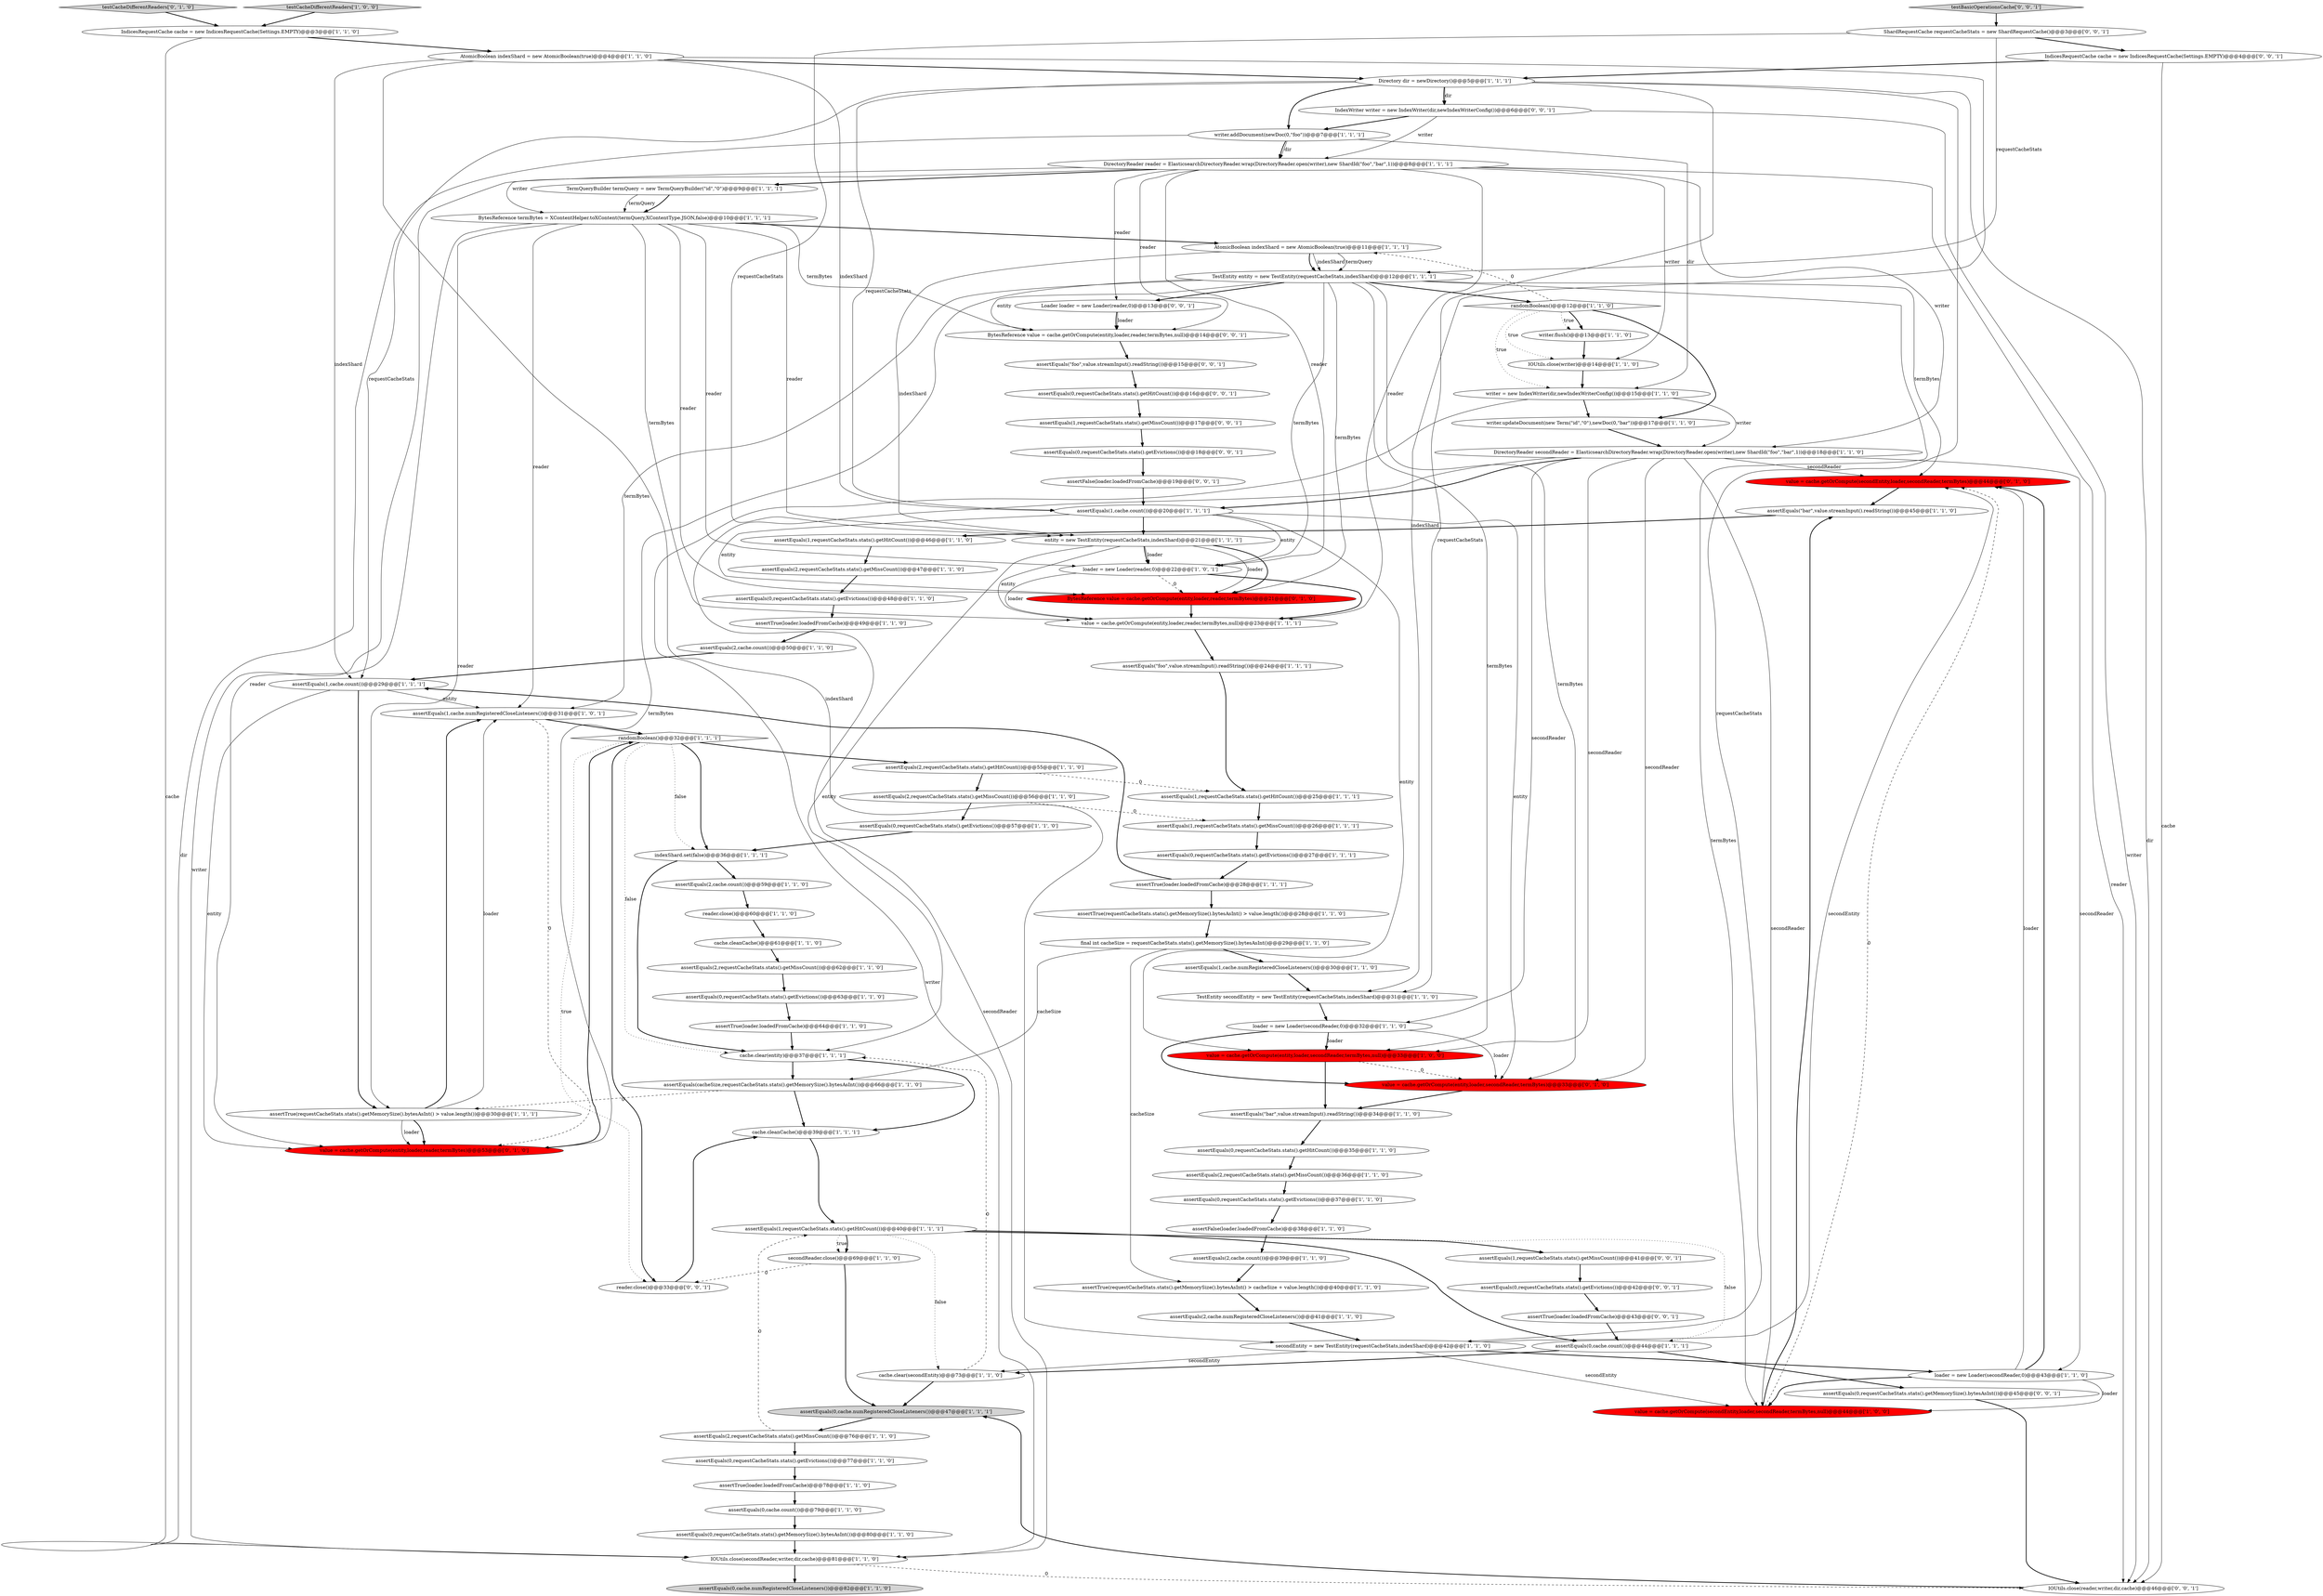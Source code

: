 digraph {
4 [style = filled, label = "DirectoryReader secondReader = ElasticsearchDirectoryReader.wrap(DirectoryReader.open(writer),new ShardId(\"foo\",\"bar\",1))@@@18@@@['1', '1', '0']", fillcolor = white, shape = ellipse image = "AAA0AAABBB1BBB"];
49 [style = filled, label = "BytesReference termBytes = XContentHelper.toXContent(termQuery,XContentType.JSON,false)@@@10@@@['1', '1', '1']", fillcolor = white, shape = ellipse image = "AAA0AAABBB1BBB"];
86 [style = filled, label = "assertEquals(0,requestCacheStats.stats().getHitCount())@@@16@@@['0', '0', '1']", fillcolor = white, shape = ellipse image = "AAA0AAABBB3BBB"];
91 [style = filled, label = "assertEquals(0,requestCacheStats.stats().getEvictions())@@@42@@@['0', '0', '1']", fillcolor = white, shape = ellipse image = "AAA0AAABBB3BBB"];
77 [style = filled, label = "value = cache.getOrCompute(secondEntity,loader,secondReader,termBytes)@@@44@@@['0', '1', '0']", fillcolor = red, shape = ellipse image = "AAA1AAABBB2BBB"];
19 [style = filled, label = "testCacheDifferentReaders['1', '0', '0']", fillcolor = lightgray, shape = diamond image = "AAA0AAABBB1BBB"];
11 [style = filled, label = "assertTrue(loader.loadedFromCache)@@@64@@@['1', '1', '0']", fillcolor = white, shape = ellipse image = "AAA0AAABBB1BBB"];
68 [style = filled, label = "assertEquals(1,cache.numRegisteredCloseListeners())@@@31@@@['1', '0', '1']", fillcolor = white, shape = ellipse image = "AAA0AAABBB1BBB"];
93 [style = filled, label = "IndicesRequestCache cache = new IndicesRequestCache(Settings.EMPTY)@@@4@@@['0', '0', '1']", fillcolor = white, shape = ellipse image = "AAA0AAABBB3BBB"];
31 [style = filled, label = "assertEquals(0,requestCacheStats.stats().getMemorySize().bytesAsInt())@@@80@@@['1', '1', '0']", fillcolor = white, shape = ellipse image = "AAA0AAABBB1BBB"];
42 [style = filled, label = "loader = new Loader(secondReader,0)@@@43@@@['1', '1', '0']", fillcolor = white, shape = ellipse image = "AAA0AAABBB1BBB"];
69 [style = filled, label = "Directory dir = newDirectory()@@@5@@@['1', '1', '1']", fillcolor = white, shape = ellipse image = "AAA0AAABBB1BBB"];
22 [style = filled, label = "assertEquals(\"foo\",value.streamInput().readString())@@@24@@@['1', '1', '1']", fillcolor = white, shape = ellipse image = "AAA0AAABBB1BBB"];
32 [style = filled, label = "writer.addDocument(newDoc(0,\"foo\"))@@@7@@@['1', '1', '1']", fillcolor = white, shape = ellipse image = "AAA0AAABBB1BBB"];
14 [style = filled, label = "secondEntity = new TestEntity(requestCacheStats,indexShard)@@@42@@@['1', '1', '0']", fillcolor = white, shape = ellipse image = "AAA0AAABBB1BBB"];
2 [style = filled, label = "AtomicBoolean indexShard = new AtomicBoolean(true)@@@11@@@['1', '1', '1']", fillcolor = white, shape = ellipse image = "AAA0AAABBB1BBB"];
13 [style = filled, label = "assertTrue(loader.loadedFromCache)@@@78@@@['1', '1', '0']", fillcolor = white, shape = ellipse image = "AAA0AAABBB1BBB"];
73 [style = filled, label = "assertEquals(0,requestCacheStats.stats().getEvictions())@@@48@@@['1', '1', '0']", fillcolor = white, shape = ellipse image = "AAA0AAABBB1BBB"];
25 [style = filled, label = "assertEquals(0,cache.count())@@@44@@@['1', '1', '1']", fillcolor = white, shape = ellipse image = "AAA0AAABBB1BBB"];
27 [style = filled, label = "assertEquals(0,requestCacheStats.stats().getEvictions())@@@27@@@['1', '1', '1']", fillcolor = white, shape = ellipse image = "AAA0AAABBB1BBB"];
83 [style = filled, label = "assertEquals(0,requestCacheStats.stats().getEvictions())@@@18@@@['0', '0', '1']", fillcolor = white, shape = ellipse image = "AAA0AAABBB3BBB"];
43 [style = filled, label = "assertTrue(loader.loadedFromCache)@@@49@@@['1', '1', '0']", fillcolor = white, shape = ellipse image = "AAA0AAABBB1BBB"];
63 [style = filled, label = "assertEquals(2,requestCacheStats.stats().getMissCount())@@@76@@@['1', '1', '0']", fillcolor = white, shape = ellipse image = "AAA0AAABBB1BBB"];
70 [style = filled, label = "assertEquals(cacheSize,requestCacheStats.stats().getMemorySize().bytesAsInt())@@@66@@@['1', '1', '0']", fillcolor = white, shape = ellipse image = "AAA0AAABBB1BBB"];
82 [style = filled, label = "assertTrue(loader.loadedFromCache)@@@43@@@['0', '0', '1']", fillcolor = white, shape = ellipse image = "AAA0AAABBB3BBB"];
92 [style = filled, label = "Loader loader = new Loader(reader,0)@@@13@@@['0', '0', '1']", fillcolor = white, shape = ellipse image = "AAA0AAABBB3BBB"];
36 [style = filled, label = "assertEquals(2,requestCacheStats.stats().getMissCount())@@@36@@@['1', '1', '0']", fillcolor = white, shape = ellipse image = "AAA0AAABBB1BBB"];
39 [style = filled, label = "assertEquals(0,requestCacheStats.stats().getEvictions())@@@37@@@['1', '1', '0']", fillcolor = white, shape = ellipse image = "AAA0AAABBB1BBB"];
56 [style = filled, label = "indexShard.set(false)@@@36@@@['1', '1', '1']", fillcolor = white, shape = ellipse image = "AAA0AAABBB1BBB"];
6 [style = filled, label = "TestEntity entity = new TestEntity(requestCacheStats,indexShard)@@@12@@@['1', '1', '1']", fillcolor = white, shape = ellipse image = "AAA0AAABBB1BBB"];
74 [style = filled, label = "IndicesRequestCache cache = new IndicesRequestCache(Settings.EMPTY)@@@3@@@['1', '1', '0']", fillcolor = white, shape = ellipse image = "AAA0AAABBB1BBB"];
59 [style = filled, label = "assertEquals(1,cache.numRegisteredCloseListeners())@@@30@@@['1', '1', '0']", fillcolor = white, shape = ellipse image = "AAA0AAABBB1BBB"];
64 [style = filled, label = "assertEquals(0,requestCacheStats.stats().getEvictions())@@@63@@@['1', '1', '0']", fillcolor = white, shape = ellipse image = "AAA0AAABBB1BBB"];
54 [style = filled, label = "assertEquals(1,requestCacheStats.stats().getMissCount())@@@26@@@['1', '1', '1']", fillcolor = white, shape = ellipse image = "AAA0AAABBB1BBB"];
33 [style = filled, label = "assertEquals(1,cache.count())@@@29@@@['1', '1', '1']", fillcolor = white, shape = ellipse image = "AAA0AAABBB1BBB"];
37 [style = filled, label = "DirectoryReader reader = ElasticsearchDirectoryReader.wrap(DirectoryReader.open(writer),new ShardId(\"foo\",\"bar\",1))@@@8@@@['1', '1', '1']", fillcolor = white, shape = ellipse image = "AAA0AAABBB1BBB"];
58 [style = filled, label = "entity = new TestEntity(requestCacheStats,indexShard)@@@21@@@['1', '1', '1']", fillcolor = white, shape = ellipse image = "AAA0AAABBB1BBB"];
40 [style = filled, label = "value = cache.getOrCompute(secondEntity,loader,secondReader,termBytes,null)@@@44@@@['1', '0', '0']", fillcolor = red, shape = ellipse image = "AAA1AAABBB1BBB"];
80 [style = filled, label = "value = cache.getOrCompute(entity,loader,secondReader,termBytes)@@@33@@@['0', '1', '0']", fillcolor = red, shape = ellipse image = "AAA1AAABBB2BBB"];
30 [style = filled, label = "cache.cleanCache()@@@61@@@['1', '1', '0']", fillcolor = white, shape = ellipse image = "AAA0AAABBB1BBB"];
48 [style = filled, label = "randomBoolean()@@@32@@@['1', '1', '1']", fillcolor = white, shape = diamond image = "AAA0AAABBB1BBB"];
28 [style = filled, label = "assertEquals(1,requestCacheStats.stats().getHitCount())@@@25@@@['1', '1', '1']", fillcolor = white, shape = ellipse image = "AAA0AAABBB1BBB"];
24 [style = filled, label = "writer.flush()@@@13@@@['1', '1', '0']", fillcolor = white, shape = ellipse image = "AAA0AAABBB1BBB"];
62 [style = filled, label = "writer.updateDocument(new Term(\"id\",\"0\"),newDoc(0,\"bar\"))@@@17@@@['1', '1', '0']", fillcolor = white, shape = ellipse image = "AAA0AAABBB1BBB"];
98 [style = filled, label = "assertEquals(1,requestCacheStats.stats().getMissCount())@@@41@@@['0', '0', '1']", fillcolor = white, shape = ellipse image = "AAA0AAABBB3BBB"];
55 [style = filled, label = "assertEquals(2,requestCacheStats.stats().getMissCount())@@@56@@@['1', '1', '0']", fillcolor = white, shape = ellipse image = "AAA0AAABBB1BBB"];
72 [style = filled, label = "assertEquals(0,cache.numRegisteredCloseListeners())@@@47@@@['1', '1', '1']", fillcolor = lightgray, shape = ellipse image = "AAA0AAABBB1BBB"];
0 [style = filled, label = "assertEquals(0,requestCacheStats.stats().getHitCount())@@@35@@@['1', '1', '0']", fillcolor = white, shape = ellipse image = "AAA0AAABBB1BBB"];
81 [style = filled, label = "testCacheDifferentReaders['0', '1', '0']", fillcolor = lightgray, shape = diamond image = "AAA0AAABBB2BBB"];
35 [style = filled, label = "assertEquals(2,cache.count())@@@59@@@['1', '1', '0']", fillcolor = white, shape = ellipse image = "AAA0AAABBB1BBB"];
15 [style = filled, label = "cache.clear(secondEntity)@@@73@@@['1', '1', '0']", fillcolor = white, shape = ellipse image = "AAA0AAABBB1BBB"];
5 [style = filled, label = "assertEquals(1,cache.count())@@@20@@@['1', '1', '1']", fillcolor = white, shape = ellipse image = "AAA0AAABBB1BBB"];
38 [style = filled, label = "assertEquals(0,cache.count())@@@79@@@['1', '1', '0']", fillcolor = white, shape = ellipse image = "AAA0AAABBB1BBB"];
7 [style = filled, label = "assertTrue(loader.loadedFromCache)@@@28@@@['1', '1', '1']", fillcolor = white, shape = ellipse image = "AAA0AAABBB1BBB"];
17 [style = filled, label = "loader = new Loader(reader,0)@@@22@@@['1', '0', '1']", fillcolor = white, shape = ellipse image = "AAA0AAABBB1BBB"];
23 [style = filled, label = "TermQueryBuilder termQuery = new TermQueryBuilder(\"id\",\"0\")@@@9@@@['1', '1', '1']", fillcolor = white, shape = ellipse image = "AAA0AAABBB1BBB"];
44 [style = filled, label = "secondReader.close()@@@69@@@['1', '1', '0']", fillcolor = white, shape = ellipse image = "AAA0AAABBB1BBB"];
1 [style = filled, label = "assertEquals(2,requestCacheStats.stats().getMissCount())@@@62@@@['1', '1', '0']", fillcolor = white, shape = ellipse image = "AAA0AAABBB1BBB"];
76 [style = filled, label = "cache.cleanCache()@@@39@@@['1', '1', '1']", fillcolor = white, shape = ellipse image = "AAA0AAABBB1BBB"];
20 [style = filled, label = "AtomicBoolean indexShard = new AtomicBoolean(true)@@@4@@@['1', '1', '0']", fillcolor = white, shape = ellipse image = "AAA0AAABBB1BBB"];
34 [style = filled, label = "randomBoolean()@@@12@@@['1', '1', '0']", fillcolor = white, shape = diamond image = "AAA0AAABBB1BBB"];
50 [style = filled, label = "value = cache.getOrCompute(entity,loader,secondReader,termBytes,null)@@@33@@@['1', '0', '0']", fillcolor = red, shape = ellipse image = "AAA1AAABBB1BBB"];
46 [style = filled, label = "assertTrue(requestCacheStats.stats().getMemorySize().bytesAsInt() > cacheSize + value.length())@@@40@@@['1', '1', '0']", fillcolor = white, shape = ellipse image = "AAA0AAABBB1BBB"];
51 [style = filled, label = "assertEquals(0,requestCacheStats.stats().getEvictions())@@@77@@@['1', '1', '0']", fillcolor = white, shape = ellipse image = "AAA0AAABBB1BBB"];
95 [style = filled, label = "IOUtils.close(reader,writer,dir,cache)@@@46@@@['0', '0', '1']", fillcolor = white, shape = ellipse image = "AAA0AAABBB3BBB"];
61 [style = filled, label = "assertEquals(2,requestCacheStats.stats().getMissCount())@@@47@@@['1', '1', '0']", fillcolor = white, shape = ellipse image = "AAA0AAABBB1BBB"];
94 [style = filled, label = "BytesReference value = cache.getOrCompute(entity,loader,reader,termBytes,null)@@@14@@@['0', '0', '1']", fillcolor = white, shape = ellipse image = "AAA0AAABBB3BBB"];
60 [style = filled, label = "IOUtils.close(secondReader,writer,dir,cache)@@@81@@@['1', '1', '0']", fillcolor = white, shape = ellipse image = "AAA0AAABBB1BBB"];
75 [style = filled, label = "assertEquals(\"bar\",value.streamInput().readString())@@@34@@@['1', '1', '0']", fillcolor = white, shape = ellipse image = "AAA0AAABBB1BBB"];
12 [style = filled, label = "assertEquals(0,requestCacheStats.stats().getEvictions())@@@57@@@['1', '1', '0']", fillcolor = white, shape = ellipse image = "AAA0AAABBB1BBB"];
88 [style = filled, label = "reader.close()@@@33@@@['0', '0', '1']", fillcolor = white, shape = ellipse image = "AAA0AAABBB3BBB"];
16 [style = filled, label = "IOUtils.close(writer)@@@14@@@['1', '1', '0']", fillcolor = white, shape = ellipse image = "AAA0AAABBB1BBB"];
87 [style = filled, label = "testBasicOperationsCache['0', '0', '1']", fillcolor = lightgray, shape = diamond image = "AAA0AAABBB3BBB"];
84 [style = filled, label = "ShardRequestCache requestCacheStats = new ShardRequestCache()@@@3@@@['0', '0', '1']", fillcolor = white, shape = ellipse image = "AAA0AAABBB3BBB"];
9 [style = filled, label = "value = cache.getOrCompute(entity,loader,reader,termBytes,null)@@@23@@@['1', '1', '1']", fillcolor = white, shape = ellipse image = "AAA0AAABBB1BBB"];
65 [style = filled, label = "loader = new Loader(secondReader,0)@@@32@@@['1', '1', '0']", fillcolor = white, shape = ellipse image = "AAA0AAABBB1BBB"];
47 [style = filled, label = "assertEquals(2,cache.count())@@@50@@@['1', '1', '0']", fillcolor = white, shape = ellipse image = "AAA0AAABBB1BBB"];
67 [style = filled, label = "assertEquals(2,cache.count())@@@39@@@['1', '1', '0']", fillcolor = white, shape = ellipse image = "AAA0AAABBB1BBB"];
45 [style = filled, label = "assertTrue(requestCacheStats.stats().getMemorySize().bytesAsInt() > value.length())@@@30@@@['1', '1', '1']", fillcolor = white, shape = ellipse image = "AAA0AAABBB1BBB"];
85 [style = filled, label = "assertEquals(\"foo\",value.streamInput().readString())@@@15@@@['0', '0', '1']", fillcolor = white, shape = ellipse image = "AAA0AAABBB3BBB"];
52 [style = filled, label = "assertEquals(0,cache.numRegisteredCloseListeners())@@@82@@@['1', '1', '0']", fillcolor = lightgray, shape = ellipse image = "AAA0AAABBB1BBB"];
41 [style = filled, label = "assertEquals(1,requestCacheStats.stats().getHitCount())@@@40@@@['1', '1', '1']", fillcolor = white, shape = ellipse image = "AAA0AAABBB1BBB"];
79 [style = filled, label = "value = cache.getOrCompute(entity,loader,reader,termBytes)@@@53@@@['0', '1', '0']", fillcolor = red, shape = ellipse image = "AAA1AAABBB2BBB"];
26 [style = filled, label = "assertEquals(\"bar\",value.streamInput().readString())@@@45@@@['1', '1', '0']", fillcolor = white, shape = ellipse image = "AAA0AAABBB1BBB"];
90 [style = filled, label = "assertFalse(loader.loadedFromCache)@@@19@@@['0', '0', '1']", fillcolor = white, shape = ellipse image = "AAA0AAABBB3BBB"];
29 [style = filled, label = "reader.close()@@@60@@@['1', '1', '0']", fillcolor = white, shape = ellipse image = "AAA0AAABBB1BBB"];
53 [style = filled, label = "final int cacheSize = requestCacheStats.stats().getMemorySize().bytesAsInt()@@@29@@@['1', '1', '0']", fillcolor = white, shape = ellipse image = "AAA0AAABBB1BBB"];
10 [style = filled, label = "writer = new IndexWriter(dir,newIndexWriterConfig())@@@15@@@['1', '1', '0']", fillcolor = white, shape = ellipse image = "AAA0AAABBB1BBB"];
78 [style = filled, label = "BytesReference value = cache.getOrCompute(entity,loader,reader,termBytes)@@@21@@@['0', '1', '0']", fillcolor = red, shape = ellipse image = "AAA1AAABBB2BBB"];
18 [style = filled, label = "cache.clear(entity)@@@37@@@['1', '1', '1']", fillcolor = white, shape = ellipse image = "AAA0AAABBB1BBB"];
96 [style = filled, label = "assertEquals(0,requestCacheStats.stats().getMemorySize().bytesAsInt())@@@45@@@['0', '0', '1']", fillcolor = white, shape = ellipse image = "AAA0AAABBB3BBB"];
89 [style = filled, label = "IndexWriter writer = new IndexWriter(dir,newIndexWriterConfig())@@@6@@@['0', '0', '1']", fillcolor = white, shape = ellipse image = "AAA0AAABBB3BBB"];
57 [style = filled, label = "assertEquals(2,requestCacheStats.stats().getHitCount())@@@55@@@['1', '1', '0']", fillcolor = white, shape = ellipse image = "AAA0AAABBB1BBB"];
8 [style = filled, label = "assertTrue(requestCacheStats.stats().getMemorySize().bytesAsInt() > value.length())@@@28@@@['1', '1', '0']", fillcolor = white, shape = ellipse image = "AAA0AAABBB1BBB"];
21 [style = filled, label = "assertEquals(1,requestCacheStats.stats().getHitCount())@@@46@@@['1', '1', '0']", fillcolor = white, shape = ellipse image = "AAA0AAABBB1BBB"];
3 [style = filled, label = "TestEntity secondEntity = new TestEntity(requestCacheStats,indexShard)@@@31@@@['1', '1', '0']", fillcolor = white, shape = ellipse image = "AAA0AAABBB1BBB"];
97 [style = filled, label = "assertEquals(1,requestCacheStats.stats().getMissCount())@@@17@@@['0', '0', '1']", fillcolor = white, shape = ellipse image = "AAA0AAABBB3BBB"];
66 [style = filled, label = "assertFalse(loader.loadedFromCache)@@@38@@@['1', '1', '0']", fillcolor = white, shape = ellipse image = "AAA0AAABBB1BBB"];
71 [style = filled, label = "assertEquals(2,cache.numRegisteredCloseListeners())@@@41@@@['1', '1', '0']", fillcolor = white, shape = ellipse image = "AAA0AAABBB1BBB"];
78->9 [style = bold, label=""];
49->68 [style = solid, label="reader"];
54->27 [style = bold, label=""];
5->80 [style = solid, label="entity"];
32->37 [style = bold, label=""];
37->4 [style = solid, label="writer"];
84->6 [style = solid, label="requestCacheStats"];
29->30 [style = bold, label=""];
2->6 [style = bold, label=""];
82->25 [style = bold, label=""];
69->89 [style = bold, label=""];
17->9 [style = bold, label=""];
6->78 [style = solid, label="termBytes"];
65->80 [style = bold, label=""];
4->42 [style = solid, label="secondReader"];
93->69 [style = bold, label=""];
53->70 [style = solid, label="cacheSize"];
49->79 [style = solid, label="reader"];
38->31 [style = bold, label=""];
3->65 [style = bold, label=""];
85->86 [style = bold, label=""];
68->79 [style = dashed, label="0"];
7->8 [style = bold, label=""];
47->33 [style = bold, label=""];
92->94 [style = solid, label="loader"];
84->93 [style = bold, label=""];
45->68 [style = solid, label="loader"];
58->17 [style = bold, label=""];
58->9 [style = solid, label="entity"];
69->3 [style = solid, label="requestCacheStats"];
34->24 [style = bold, label=""];
65->50 [style = bold, label=""];
6->50 [style = solid, label="termBytes"];
76->41 [style = bold, label=""];
45->68 [style = bold, label=""];
32->10 [style = solid, label="dir"];
27->7 [style = bold, label=""];
31->60 [style = bold, label=""];
69->5 [style = solid, label="requestCacheStats"];
5->78 [style = solid, label="entity"];
20->14 [style = solid, label="indexShard"];
25->15 [style = bold, label=""];
40->26 [style = bold, label=""];
97->83 [style = bold, label=""];
33->45 [style = bold, label=""];
69->89 [style = solid, label="dir"];
49->9 [style = solid, label="termBytes"];
20->5 [style = solid, label="indexShard"];
4->60 [style = solid, label="secondReader"];
42->77 [style = bold, label=""];
49->78 [style = solid, label="reader"];
21->61 [style = bold, label=""];
89->37 [style = solid, label="writer"];
8->53 [style = bold, label=""];
83->90 [style = bold, label=""];
74->60 [style = solid, label="cache"];
75->0 [style = bold, label=""];
55->12 [style = bold, label=""];
79->48 [style = bold, label=""];
45->79 [style = solid, label="loader"];
23->49 [style = bold, label=""];
55->54 [style = dashed, label="0"];
6->92 [style = bold, label=""];
73->43 [style = bold, label=""];
98->91 [style = bold, label=""];
63->51 [style = bold, label=""];
50->75 [style = bold, label=""];
66->67 [style = bold, label=""];
57->55 [style = bold, label=""];
84->58 [style = solid, label="requestCacheStats"];
28->54 [style = bold, label=""];
25->96 [style = bold, label=""];
89->32 [style = bold, label=""];
53->46 [style = solid, label="cacheSize"];
6->80 [style = solid, label="termBytes"];
49->94 [style = solid, label="termBytes"];
89->95 [style = solid, label="writer"];
41->15 [style = dotted, label="false"];
42->40 [style = bold, label=""];
11->18 [style = bold, label=""];
2->6 [style = solid, label="indexShard"];
0->36 [style = bold, label=""];
58->78 [style = solid, label="loader"];
33->79 [style = solid, label="entity"];
64->11 [style = bold, label=""];
94->85 [style = bold, label=""];
7->33 [style = bold, label=""];
43->47 [style = bold, label=""];
58->17 [style = solid, label="loader"];
71->14 [style = bold, label=""];
32->37 [style = solid, label="dir"];
39->66 [style = bold, label=""];
34->62 [style = bold, label=""];
65->50 [style = solid, label="loader"];
93->95 [style = solid, label="cache"];
60->95 [style = dashed, label="0"];
14->77 [style = solid, label="secondEntity"];
2->6 [style = solid, label="termQuery"];
20->3 [style = solid, label="indexShard"];
18->70 [style = bold, label=""];
56->18 [style = bold, label=""];
58->78 [style = bold, label=""];
6->77 [style = solid, label="termBytes"];
6->40 [style = solid, label="termBytes"];
37->94 [style = solid, label="reader"];
90->5 [style = bold, label=""];
41->98 [style = bold, label=""];
19->74 [style = bold, label=""];
9->22 [style = bold, label=""];
4->80 [style = solid, label="secondReader"];
44->88 [style = dashed, label="0"];
69->95 [style = solid, label="dir"];
35->29 [style = bold, label=""];
10->4 [style = solid, label="writer"];
6->34 [style = bold, label=""];
42->40 [style = solid, label="loader"];
34->24 [style = dotted, label="true"];
87->84 [style = bold, label=""];
34->2 [style = dashed, label="0"];
42->77 [style = solid, label="loader"];
48->18 [style = dotted, label="false"];
6->94 [style = solid, label="entity"];
48->88 [style = dotted, label="true"];
34->10 [style = dotted, label="true"];
14->42 [style = bold, label=""];
44->72 [style = bold, label=""];
37->9 [style = solid, label="reader"];
17->78 [style = dashed, label="0"];
22->28 [style = bold, label=""];
14->40 [style = solid, label="secondEntity"];
70->76 [style = bold, label=""];
48->88 [style = bold, label=""];
51->13 [style = bold, label=""];
36->39 [style = bold, label=""];
56->35 [style = bold, label=""];
68->48 [style = bold, label=""];
26->21 [style = bold, label=""];
37->17 [style = solid, label="reader"];
4->50 [style = solid, label="secondReader"];
10->62 [style = bold, label=""];
14->15 [style = solid, label="secondEntity"];
2->58 [style = solid, label="indexShard"];
77->26 [style = bold, label=""];
72->63 [style = bold, label=""];
10->60 [style = solid, label="writer"];
12->56 [style = bold, label=""];
81->74 [style = bold, label=""];
49->2 [style = bold, label=""];
6->79 [style = solid, label="termBytes"];
65->80 [style = solid, label="loader"];
50->80 [style = dashed, label="0"];
5->58 [style = bold, label=""];
5->17 [style = solid, label="entity"];
60->52 [style = bold, label=""];
4->77 [style = solid, label="secondReader"];
37->92 [style = solid, label="reader"];
59->3 [style = bold, label=""];
37->16 [style = solid, label="writer"];
20->69 [style = bold, label=""];
4->5 [style = bold, label=""];
15->72 [style = bold, label=""];
45->79 [style = bold, label=""];
41->44 [style = dotted, label="true"];
69->32 [style = bold, label=""];
37->60 [style = solid, label="writer"];
80->75 [style = bold, label=""];
96->95 [style = bold, label=""];
58->18 [style = solid, label="entity"];
41->25 [style = dotted, label="false"];
48->56 [style = bold, label=""];
30->1 [style = bold, label=""];
20->33 [style = solid, label="indexShard"];
69->14 [style = solid, label="requestCacheStats"];
37->49 [style = solid, label="writer"];
48->57 [style = bold, label=""];
49->17 [style = solid, label="reader"];
16->10 [style = bold, label=""];
67->46 [style = bold, label=""];
4->65 [style = solid, label="secondReader"];
62->4 [style = bold, label=""];
15->18 [style = dashed, label="0"];
37->95 [style = solid, label="reader"];
6->68 [style = solid, label="termBytes"];
74->20 [style = bold, label=""];
88->76 [style = bold, label=""];
5->50 [style = solid, label="entity"];
86->97 [style = bold, label=""];
37->23 [style = bold, label=""];
70->45 [style = dashed, label="0"];
6->17 [style = solid, label="termBytes"];
18->76 [style = bold, label=""];
33->68 [style = solid, label="entity"];
46->71 [style = bold, label=""];
24->16 [style = bold, label=""];
4->40 [style = solid, label="secondReader"];
53->59 [style = bold, label=""];
23->49 [style = solid, label="termQuery"];
63->41 [style = dashed, label="0"];
61->73 [style = bold, label=""];
95->72 [style = bold, label=""];
49->58 [style = solid, label="reader"];
91->82 [style = bold, label=""];
48->56 [style = dotted, label="false"];
13->38 [style = bold, label=""];
92->94 [style = bold, label=""];
57->28 [style = dashed, label="0"];
41->25 [style = bold, label=""];
34->16 [style = dotted, label="true"];
69->33 [style = solid, label="requestCacheStats"];
41->44 [style = bold, label=""];
32->60 [style = solid, label="dir"];
17->9 [style = solid, label="loader"];
1->64 [style = bold, label=""];
49->45 [style = solid, label="reader"];
40->77 [style = dashed, label="0"];
}
